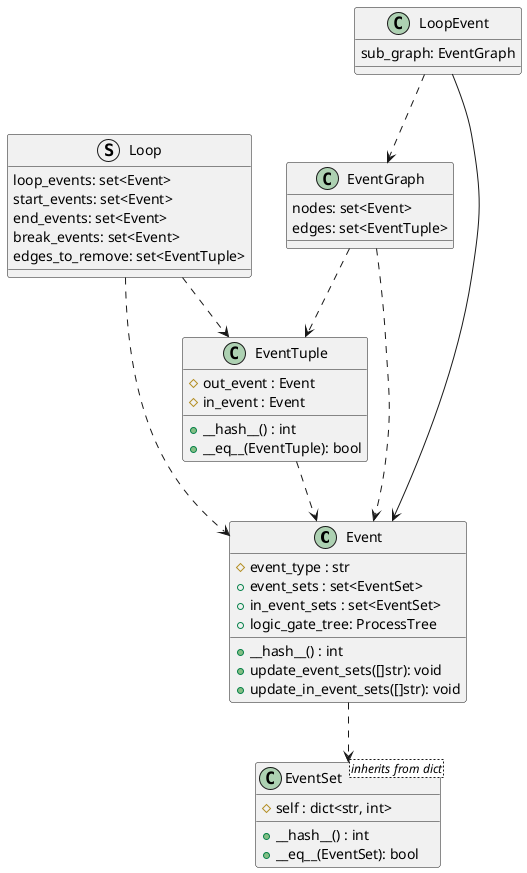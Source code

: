 @startuml

class Event {
    #event_type : str
    +event_sets : set<EventSet>
    +in_event_sets : set<EventSet>
    +logic_gate_tree: ProcessTree
    +__hash__() : int
    +update_event_sets([]str): void
    +update_in_event_sets([]str): void
}

struct Loop {
    loop_events: set<Event>
    start_events: set<Event>
    end_events: set<Event>
    break_events: set<Event>
    edges_to_remove: set<EventTuple>
}

class LoopEvent {
    sub_graph: EventGraph
}

class EventTuple {
    #out_event : Event
    #in_event : Event
    +__hash__() : int
    +__eq__(EventTuple): bool
}


class EventSet <inherits from dict> {
    #self : dict<str, int>
    +__hash__() : int
    +__eq__(EventSet): bool
}

class EventGraph {
    nodes: set<Event>
    edges: set<EventTuple>
}


Event ..> EventSet
EventGraph ..> Event
EventGraph ..> EventTuple
EventTuple ..> Event
LoopEvent --> Event
Loop ..> EventTuple
Loop ..> Event
LoopEvent ..> EventGraph

@enduml